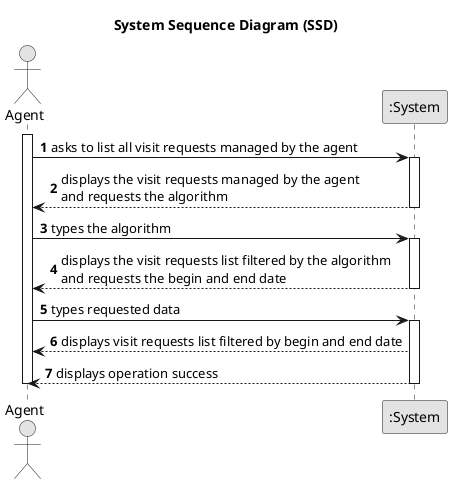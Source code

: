 @startuml
skinparam monochrome true
skinparam packageStyle rectangle
skinparam shadowing false

title System Sequence Diagram (SSD)

autonumber

actor "Agent" as Agent
participant ":System" as System

activate Agent

    Agent -> System : asks to list all visit requests managed by the agent
    activate System

    System --> Agent : displays the visit requests managed by the agent\nand requests the algorithm
        deactivate System

    Agent -> System : types the algorithm
    activate System

    System --> Agent : displays the visit requests list filtered by the algorithm\nand requests the begin and end date
        deactivate System

    Agent -> System : types requested data
    activate System

    System --> Agent : displays visit requests list filtered by begin and end date
    System --> Agent : displays operation success
        deactivate System

deactivate Agent

@enduml